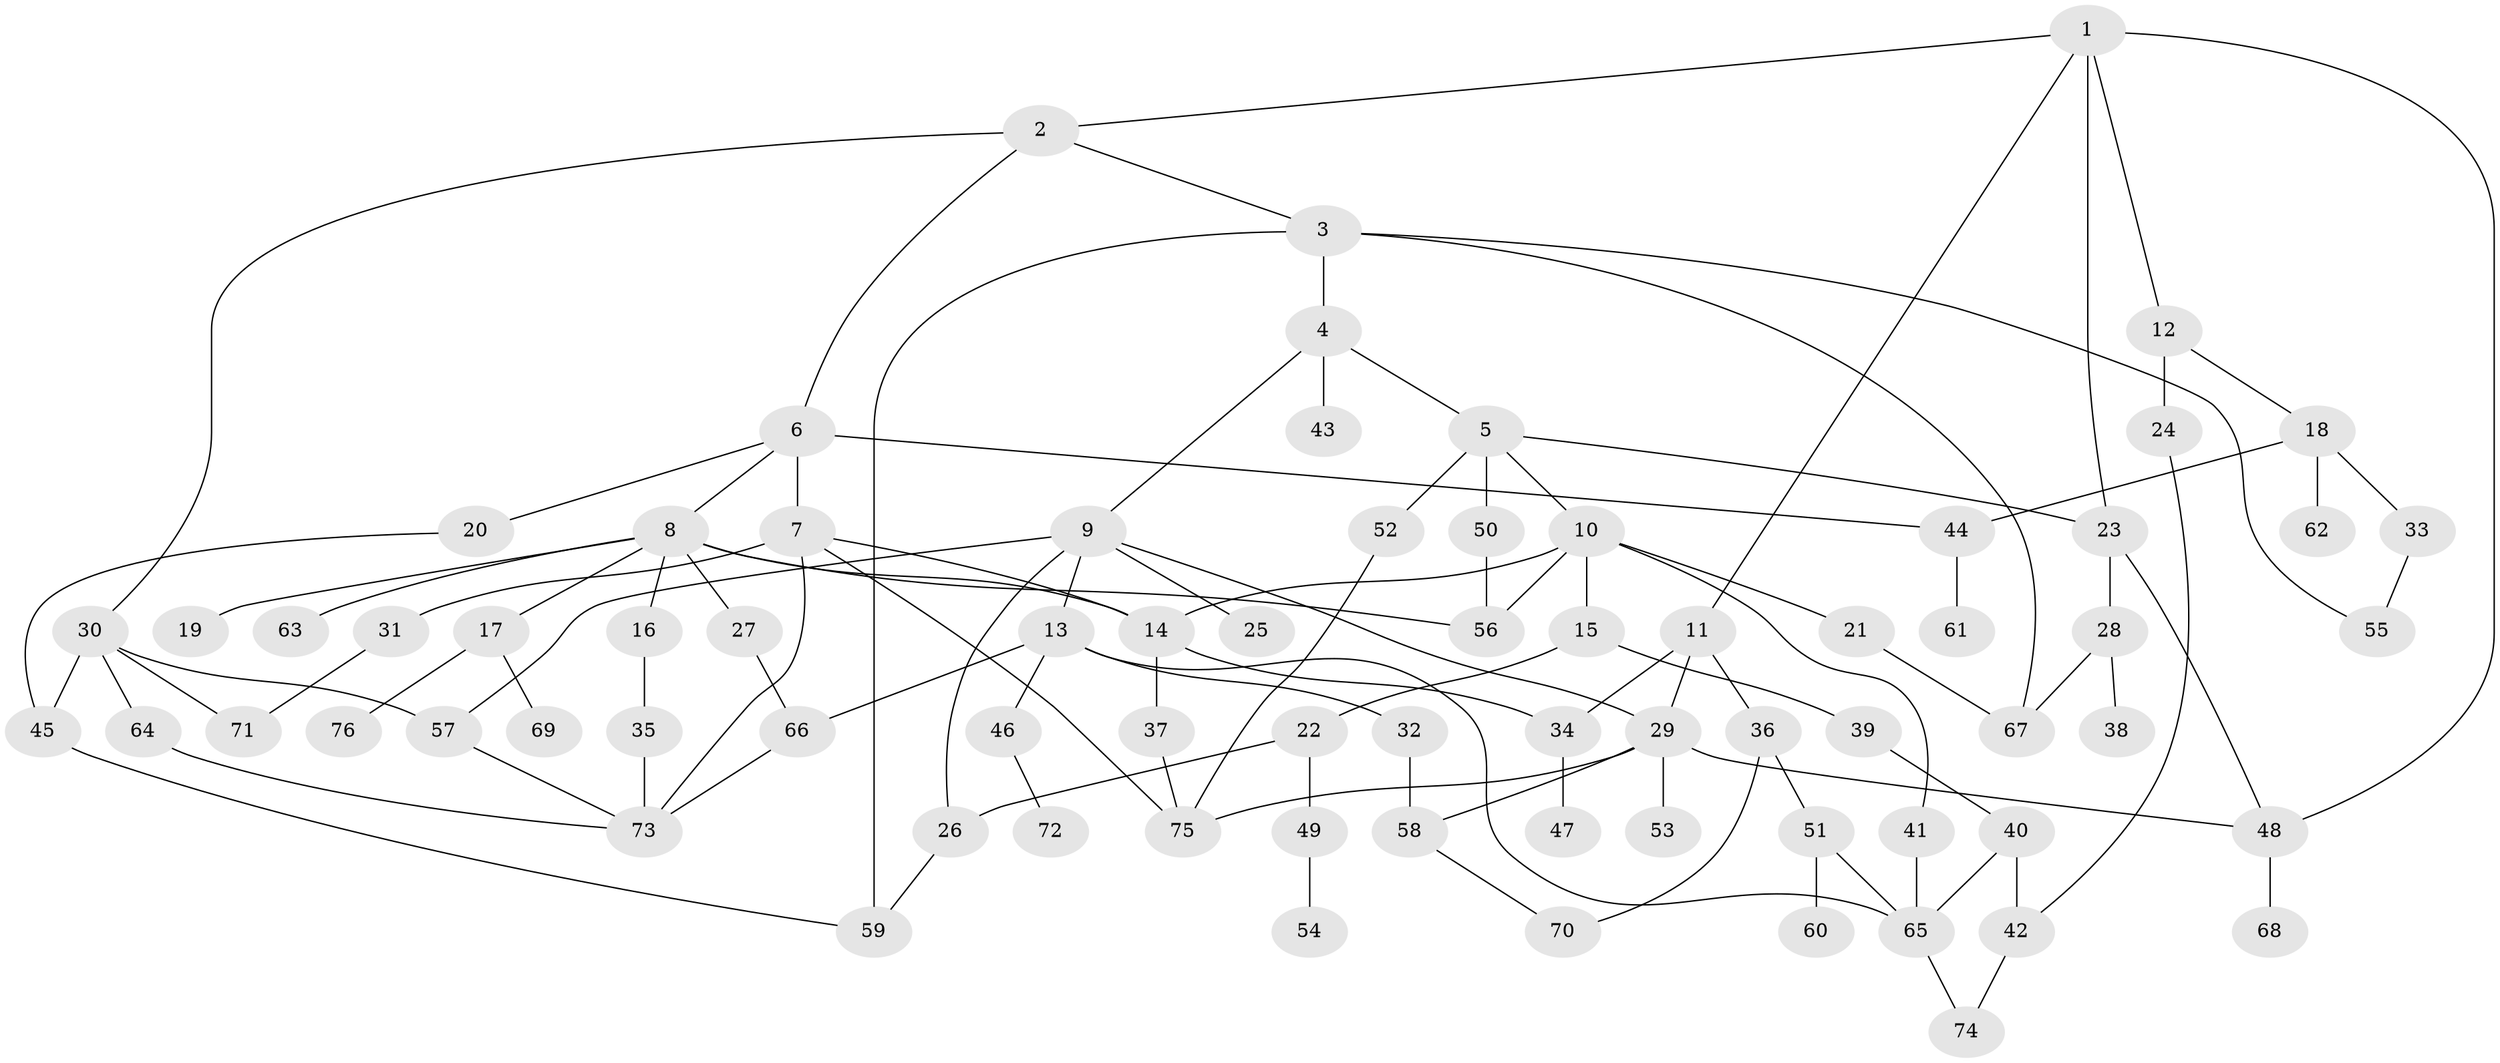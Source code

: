// coarse degree distribution, {5: 0.0625, 7: 0.10416666666666667, 6: 0.10416666666666667, 8: 0.020833333333333332, 4: 0.020833333333333332, 2: 0.22916666666666666, 1: 0.25, 3: 0.20833333333333334}
// Generated by graph-tools (version 1.1) at 2025/23/03/03/25 07:23:32]
// undirected, 76 vertices, 109 edges
graph export_dot {
graph [start="1"]
  node [color=gray90,style=filled];
  1;
  2;
  3;
  4;
  5;
  6;
  7;
  8;
  9;
  10;
  11;
  12;
  13;
  14;
  15;
  16;
  17;
  18;
  19;
  20;
  21;
  22;
  23;
  24;
  25;
  26;
  27;
  28;
  29;
  30;
  31;
  32;
  33;
  34;
  35;
  36;
  37;
  38;
  39;
  40;
  41;
  42;
  43;
  44;
  45;
  46;
  47;
  48;
  49;
  50;
  51;
  52;
  53;
  54;
  55;
  56;
  57;
  58;
  59;
  60;
  61;
  62;
  63;
  64;
  65;
  66;
  67;
  68;
  69;
  70;
  71;
  72;
  73;
  74;
  75;
  76;
  1 -- 2;
  1 -- 11;
  1 -- 12;
  1 -- 48;
  1 -- 23;
  2 -- 3;
  2 -- 6;
  2 -- 30;
  3 -- 4;
  3 -- 55;
  3 -- 59;
  3 -- 67;
  4 -- 5;
  4 -- 9;
  4 -- 43;
  5 -- 10;
  5 -- 23;
  5 -- 50;
  5 -- 52;
  6 -- 7;
  6 -- 8;
  6 -- 20;
  6 -- 44;
  7 -- 31;
  7 -- 14;
  7 -- 75;
  7 -- 73;
  8 -- 14;
  8 -- 16;
  8 -- 17;
  8 -- 19;
  8 -- 27;
  8 -- 56;
  8 -- 63;
  9 -- 13;
  9 -- 25;
  9 -- 26;
  9 -- 57;
  9 -- 29;
  10 -- 15;
  10 -- 21;
  10 -- 41;
  10 -- 14;
  10 -- 56;
  11 -- 29;
  11 -- 36;
  11 -- 34;
  12 -- 18;
  12 -- 24;
  13 -- 32;
  13 -- 46;
  13 -- 65;
  13 -- 66;
  14 -- 34;
  14 -- 37;
  15 -- 22;
  15 -- 39;
  16 -- 35;
  17 -- 69;
  17 -- 76;
  18 -- 33;
  18 -- 44;
  18 -- 62;
  20 -- 45;
  21 -- 67;
  22 -- 49;
  22 -- 26;
  23 -- 28;
  23 -- 48;
  24 -- 42;
  26 -- 59;
  27 -- 66;
  28 -- 38;
  28 -- 67;
  29 -- 53;
  29 -- 48;
  29 -- 75;
  29 -- 58;
  30 -- 45;
  30 -- 64;
  30 -- 71;
  30 -- 57;
  31 -- 71;
  32 -- 58;
  33 -- 55;
  34 -- 47;
  35 -- 73;
  36 -- 51;
  36 -- 70;
  37 -- 75;
  39 -- 40;
  40 -- 42;
  40 -- 65;
  41 -- 65;
  42 -- 74;
  44 -- 61;
  45 -- 59;
  46 -- 72;
  48 -- 68;
  49 -- 54;
  50 -- 56;
  51 -- 60;
  51 -- 65;
  52 -- 75;
  57 -- 73;
  58 -- 70;
  64 -- 73;
  65 -- 74;
  66 -- 73;
}
